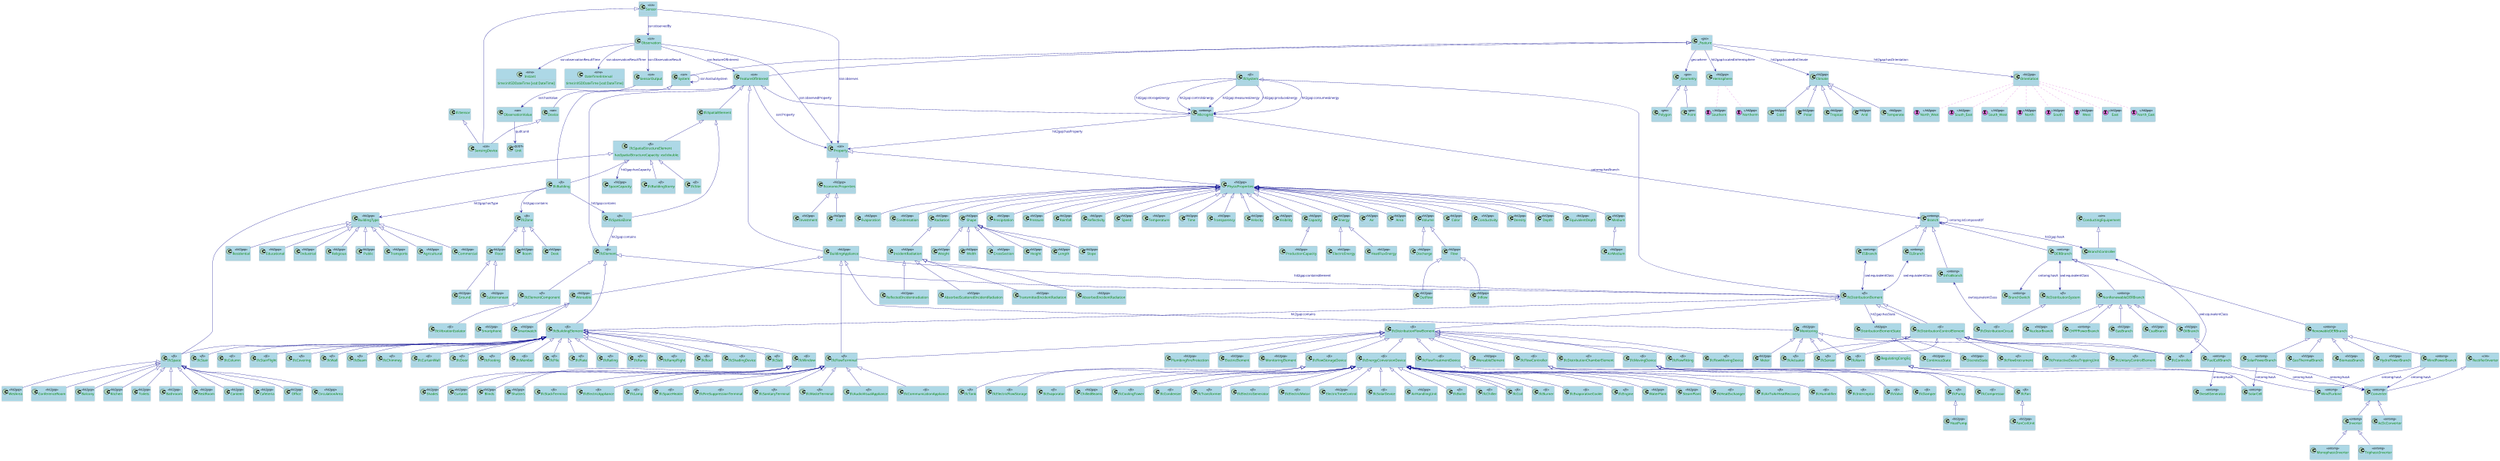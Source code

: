@startuml

scale 0.1

skinparam class {
  ArrowColor DarkBlue
  ArrowFontColor DarkBlue
  BackgroundColor LightBlue
  BorderColor DarkGrey
}
skinparam dpi 300
skinparam stereotypeCBackgroundColor Wheat
skinparam classAttributeFontColor  Green

/'
 Definition of the classes referring the SSN-core part
'/
class System <<ssn>>
class Device <<ssn>>
class SensingDevice <<ssn>>
class Sensor <<ssn>>
class Observation <<ssn>>
class FeatureOfInterest <<ssn>>
class Property <<ssn>>
class SensorOutput <<ssn>>
class ObservationValue <<ssn>>
class Instant <<time>>{
    time:inXSDDateTime [xsd:DateTime]
}
class DateTimeInterval <<time>>{
    time:inXSDDateTime [xsd:DateTime]
}
class Unit <<QUDT>>


/'
  Definition of the Geo-core part
'/
class _Feature <<geo>>
class _Geometry <<geo>>
class Point <<geo>>
class Polygon <<geo>>
class Hemisphere <<hit2gap>>
class Climate <<hit2gap>>
class Northerm <<(I,orchid),hit2gap>>
class Southern <<(I,orchid),hit2gap>>
class Tropical <<hit2gap>>
class Arid <<hit2gap>>
class Temperate <<hit2gap>>
class Cold <<hit2gap>>
class Polar <<hit2gap>>


/'
  Definition of the Feature of interest classes
'/
class BuildingType <<hit2gap>>
class IfcBuilding <<ifc>>
class IfcElement <<ifc>>
class IfcBuildingElement <<ifc>>
class IfcSpatialStructureElement <<ifc>>{
  hasSpatialStructureCapacity: xsd:double;
}

class IfcElementComponent <<ifc>>
class IfcDistributionControlElement <<ifc>>
class IfcDistributionFlowElement <<ifc>>
class IfcZone <<ifc>>
class IfcSpatialZone <<ifc>>
class Orientation <<hit2gap>>

class North <<(I,orchid),hit2gap>>
class South <<(I,orchid),hit2gap>>
class West <<(I,orchid),hit2gap>>
class East <<(I,orchid),hit2gap>>
class North_East <<(I,orchid),hit2gap>>
class North_West <<(I,orchid),hit2gap>>
class South_East <<(I,orchid),hit2gap>>
class South_West <<(I,orchid),hit2gap>>

class BuildingAppliance <<hit2gap>>

/'
  Building types class definition
'/
class Agricultural <<hit2gap>>
class Commercial <<hit2gap>>
class Residential  <<hit2gap>>
class Educational <<hit2gap>>
class Industrial <<hit2gap>>
class Religious <<hit2gap>>
class Public <<hit2gap>>
class Transports <<hit2gap>>

/'
  Building Zones types definition
'/

class Room <<hit2gap>>
class Floor <<hit2gap>>
class Desk <<hit2gap>>
class Subterranean <<hit2gap>>
class Ground <<hit2gap>>


/'
 Definition of Building Elements subclasses
'/

class IfcBeam <<ifc>>
class IfcChimmey <<ifc>>
class IfcColumn <<ifc>>
class IfcCovering <<ifc>>
class IfcCurtainWall <<ifc>>
class IfcDoor <<ifc>>
class IfcFooting <<ifc>>
class IfcMember <<ifc>>
class IfcPile <<ifc>>
class IfcPlate <<ifc>>
class IfcRailing <<ifc>>
class IfcRamp <<ifc>>
class IfcRampFlight <<ifc>>
class IfcRoof <<ifc>>
class IfcShadingDevice <<ifc>>
class IfcSlab <<ifc>>
class IfcStair <<ifc>>
class IfcStairFlight <<ifc>>
class IfcWall <<ifc>>
class IfcWindow <<ifc>>
class IfcSpace <<ifc>>

/'
  Definition of the types of Sensors
'/

class IfcActuator <<ifc>>
class IfcAlarm <<ifc>>
class IfcController <<ifc>>
class IfcFlowInstrument <<ifc>>
class IfcProtectiveDeviceTrippingUnit <<ifc>>
class IfcSensor <<ifc>>
class IfcUnitaryControlElement <<ifc>>
class Meter <<hit2gap>>

/'
 Definition of Spaces  Types
'/

class Office <<hit2gap>>
class CirculationArea <<hit2gap>>
class WetArea <<hit2gap>>
class ConferenceRoom <<hit2gap>>
class Balcony <<hit2gap>>
class Kitchen <<hit2gap>>
class Toilets <<hit2gap>>
class Bathroom <<hit2gap>>
class RestRoom <<hit2gap>>
class Canteen <<hit2gap>>
class Cafeteria <<hit2gap>>

/'
 Definition of IfcWindows
'/

class Curtains <<hit2gap>>
class Blinds <<hit2gap>>
class Shutters <<hit2gap>>
class Shades <<hit2gap>>

/'
  Definition of microgrid part
'/

class IfcSystem <<ifc>>
class Microgrid <<ontomg>>
class  Branch <<ontomg>>
class ESBranch <<ontomg>>
class DERBranch <<ontomg>>
class ELBranch <<ontomg>>
class InfraBranch <<ontomg>>

class BranchSwitch <<ontomg>>
class NonRenewableDERBranch <<ontomg>>
class RenewableDERBranch <<ontomg>>
class SolarPowerBranch <<ontomg>>
class WindPowerBranch <<ontomg>>
class Converter <<ontomg>>
class Inverter <<ontomg>>
class AcDcConverter <<ontomg>>
class WindTurbine <<ontomg>>
class SolarCell <<ontomg>>
class FuelCellBranch <<ontomg>>
class CHPPPowerBranch <<ontomg>>
class DieselGenerator <<ontomg>>
class MonophasicInverter <<ontomg>>
class TriphasicInverter <<ontomg>>

class ConductingEquipement <<cim>>
class RectifierInverter <<cim>>

class HydroPowerBranch <<hit2gap>>
class GeoThermalBranch <<hit2gap>>
class BiomassBranch <<hit2gap>>
class OilBranch <<hit2gap>>
class GasBranch <<hit2gap>>
class CoalBranch <<hit2gap>>
class NuclearBranch <<hit2gap>>

class IfcDistributionCircuit <<ifc>>
class IfcDistributionSystem <<ifc>>


/'
  Definition of DistributionFlow Element
'/
class PlumbingFireProtection <<hit2gap>>
class ElectricElement <<hit2gap>>
class MonitoringElement <<hit2gap>>
class WereableElement <<hit2gap>>
class IfcDistributionChamberElement <<ifc>>
class IfcEnergyConversionDevice <<ifc>>
class IfcFlowController <<ifc>>
class IfcFlowFitting <<ifc>>
class IfcFlowMovingDevice <<ifc>>
class IfcFlowTerminal <<ifc>>
class IfcMovingDevice <<ifc>>
class IfcFlowStorageDevice <<ifc>>
class IfcFlowTreatmentDevice <<ifc>>

/'
  Definition of the Energy Conversion Device
'/

class AirHandlingUnit <<hit2gap>>
class IfcBoiler <<ifc>>
class IfcChiller <<ifc>>
class IfcCoil <<ifc>>
class IfcBurner <<ifc>>
class IfcCoil <<ifc>>
class IfcEvaporativeCooler <<ifc>>
class IfcEngine <<ifc>>
class WaterPlant <<hit2gap>>
class SteamPlant <<hit2gap>>
class IfcHeatExchanger <<ifc>>
class IfcAirToAirHeatRecovery <<ifc>>
class IfcHumidifier <<ifc>>
class IfcEvaporator <<ifc>>
class ChilledBeams <<hit2gap>>
class IfcCoolingTower <<ifc>>
class IfcCondenser <<ifc>>
class IfcTransformer <<ifc>>
class IfcElectricGenerator <<ifc>>
class IfcElectricMotor <<ifc>>
class ElectricTimeControl <<hit2gap>>
class IfcSolarDevice <<ifc>>

/'
 Definition of the Energy Conversion Device
'/
class AirHandlingUnit <<hit2gap>>
class IfcBoiler <<ifc>>
class IfcChiller <<ifc>>
class IfcCoil <<ifc>>
class IfcBurner <<ifc>>
class IfcCoil <<ifc>>
class IfcEvaporativeCooler <<ifc>>
class IfcEngine <<ifc>>
class WaterPlant <<hit2gap>>
class SteamPlant <<hit2gap>>
class IfcHeatExchanger <<ifc>>
class IfcAirToAirHeatRecovery <<ifc>>
class IfcHumidifier <<ifc>>
class IfcEvaporator <<ifc>>
class ChilledBeams <<hit2gap>>
class IfcCoolingTower <<ifc>>
class IfcCondenser <<ifc>>
class IfcTransformer <<ifc>>
class IfcElectricGenerator <<ifc>>
class IfcElectricMotor <<ifc>>
class ElectricTimeControl <<hit2gap>>
class IfcSolarDevice <<ifc>>

/'
 Definition of the Element Component Devices
'/
class IfcVibrationIsolator <<ifc>>

/'
 Definition of the Flow Terminal Devices
'/

class IfcSpaceHeater <<ifc>>
class IfcFireSuppressionTerminal <<ifc>>
class IfcSanitaryTerminal <<ifc>>
class IfcStackTerminal <<ifc>>
class IfcWasteTerminal <<ifc>>
class IfcAudioVisualAppliance <<ifc>>
class IfcCommunicationAppliance <<ifc>>
class IfcElectricAppliance <<ifc>>
class IfcLamp <<ifc>>

/'
 Definition of the Moving Devices
'/

class IfcCompressor <<ifc>>
class IfcFan <<ifc>>
class FanCoilUnit <<hit2gap>>
class IfcPump <<ifc>>
class HeatPump <<hit2gap>>

/'
  Definition of the Flow Storage Device
'/
class IfcTank <<ifc>>
class IfcElectricFlowStorage <<ifc>>

/'
 Definition of the Flow Controller
'/
class IfcValve <<ifc>>
class IfcDamper <<ifc>>

/'
 Definition of the Treatment Devices
'/
class IfcInterceptor <<ifc>>


/'
  Definition of building elements (systems)
'/

class Monitoring <<hit2gap>>
class Wereable <<hit2gap>>
class Smartwatch <<hit2gap>>
class Smartphone <<hit2gap>>

/'
  Definition of the Properties Medium
'/

class EconomicProperties <<hit2gap>>
class PhysicProperties <<hit2gap>>

class Cost <<hit2gap>>
class Investment <<hit2gap>>

class Air <<hit2gap>>
class Area <<hit2gap>>
class Capacity <<hit2gap>>
class ProductionCapacity <<hit2gap>>
class Color <<hit2gap>>
class Conductivity <<hit2gap>>
class Density <<hit2gap>>
class Depth <<hit2gap>>
class EquivalentDepth <<hit2gap>>
class Energy <<hit2gap>>
class ElectricEnergy <<hit2gap>>
class HeatFluxEnergy <<hit2gap>>
class Evaporation <<hit2gap>>
class Condensation <<hit2gap>>
class Medium <<hit2gap>>
class Precipitation <<hit2gap>>
class Pressure <<hit2gap>>
class Radiation <<hit2gap>>
class IncidentRadiation <<hit2gap>>
class AbsorbedIncidentRadiation <<hit2gap>>
class ReflectedIncidentradiation <<hit2gap>>
class AbsorbedScatteredIncidentRadiation <<hit2gap>>
class TransmittedIncidentRadiation <<hit2gap>>
class Rainfall <<hit2gap>>
class Reflectivity <<hit2gap>>
class Shape <<hit2gap>>
class CrossSection <<hit2gap>>
class Height <<hit2gap>>
class Length <<hit2gap>>
class Slope <<hit2gap>>
class Weight <<hit2gap>>
class Width <<hit2gap>>
class Speed <<hit2gap>>
class Temperature  <<hit2gap>>
class Time <<hit2gap>>
class Transparency <<hit2gap>>
class Velocity <<hit2gap>>
class Visibility <<hit2gap>>
class Volume <<hit2gap>>
class Discharge <<hit2gap>>
class Flow <<hit2gap>>
class Inflow <<hit2gap>>
class Outflow <<hit2gap>>
class AirMedium <<hit2gap>>


class IfcDistributionElement <<ifc>>
class DistributionElementState <<hit2gap>>
class DiscreteState <<hit2gap>>
class ContinousState <<hit2gap>>

class IfcBuildingStorey <<ifc>>
class IfcSite <<ifc>>
class IfcSpace <<ifc>>

class SpaceCapacity <<hit2gap>>

/'
 Definition of the SSN model to model the sensor observation of the building
 facilities
'/

System --> System: ssn:hasSubSystem
System <|-- Device
Device <|-- SensingDevice
Sensor <|-- SensingDevice
ifcSensor <|-- SensingDevice
Sensor --> Observation: ssn:observedBy
Sensor --> Property: ssn:observes
Observation --> FeatureOfInterest: ssn:featureOfInterest
Observation --> Property: ssn:observedProperty
FeatureOfInterest --> Property: ssn:Property
Observation --> SensorOutput: ssn:ObservationResult
SensorOutput --> ObservationValue: ssn:hasValue
ObservationValue --> Unit: qudt:unit
Observation --> Instant: ssn:observationResultTime
Observation --> DateTimeInterval: ssn:observationResultTime

/'
  Definition of the geospatial part using GeoOWL ontology
'/

_Feature --> _Geometry: geo:where
_Geometry <|-- Point
_Geometry <|-- Polygon

_Feature <|-- FeatureOfInterest
_Feature <|-- System

_Feature --> Hemisphere: hit2gap:locatedInHemisphere
_Feature --> Climate: hit2gap:locatedInClimate

Hemisphere ..[#orchid] Northerm
Hemisphere ..[#orchid] Southern

Climate <|-- Tropical
Climate <|-- Arid
Climate <|-- Temperate
Climate <|-- Cold
Climate <|-- Polar

/'
  Definition of the types of FoIs
'/

FeatureOfInterest <|-- IfcBuilding
FeatureOfInterest <|-- BuildingAppliance
FeatureOfInterest <|-- IfcElement
FeatureOfInterest <|-- IfcSpatialElement

IfcSpatialStructureElement <|-- IfcBuilding
IfcSpatialElement <|-- IfcSpatialStructureElement



IfcSpatialStructureElement <|-- IfcBuildingStorey
IfcSpatialStructureElement <|-- IfcSite
IfcSpatialStructureElement <|-- IfcSpace


IfcSpatialElement <|-- IfcSpatialZone

IfcSpatialStructureElement --> SpaceCapacity: hit2gap:hasCapacity

BuildingAppliance --> IfcDistributionElement: hit2gap:containsElement

IfcBuilding -->IfcSpatialZone: hit2gap:contains
IfcBuilding -->IfcZone: hit2gap:contains
IfcSpatialZone --> IfcElement: hit2gap:contains

IfcElement <|-- IfcDistributionElement
IfcElement <|-- IfcBuildingElement
IfcElement <|-- IfcElementComponent

IfcDistributionElement <|-- IfcDistributionControlElement
IfcDistributionElement <|-- IfcDistributionFlowElement

IfcDistributionElement --> DistributionElementState: hit2gap:hasState
DistributionElementState <|-- ContinousState
DistributionElementState <|-- DiscreteState

IfcDistributionElement --> IfcBuildingElement: hit2gap:contains

BuildingType <|-- Agricultural
BuildingType <|-- Commercial
BuildingType <|-- Residential
BuildingType <|-- Educational
BuildingType <|-- Industrial
BuildingType <|-- Religious
BuildingType <|-- Public
BuildingType <|-- Transports

IfcBuilding --> BuildingType: hit2gap:hasType

BuildingAppliance <|-- IfcFlowTerminal
BuildingAppliance <|-- Monitoring
BuildingAppliance <|-- Wereable

Wereable <|-- Smartwatch
Wereable <|-- Smartphone

Monitoring <|-- IfcSensor
Monitoring <|-- IfcActuator
Monitoring <|-- IfcAlarm
Monitoring <|-- IfcController
Monitoring <|-- Meter

IfcZone <|-- Room
IfcZone <|-- Floor
IfcZone <|-- Desk

Floor <|-- Subterranean
Floor <|-- Ground

IfcBuildingElement <|-- IfcBeam
IfcBuildingElement <|-- IfcChimmey
IfcBuildingElement <|-- IfcColumn
IfcBuildingElement <|-- IfcCovering
IfcBuildingElement <|-- IfcCurtainWall
IfcBuildingElement <|-- IfcDoor
IfcBuildingElement <|-- IfcFooting
IfcBuildingElement <|-- IfcMember
IfcBuildingElement <|-- IfcPile
IfcBuildingElement <|-- IfcPlate
IfcBuildingElement <|-- IfcRailing
IfcBuildingElement <|-- IfcRamp
IfcBuildingElement <|-- IfcRampFlight
IfcBuildingElement <|-- IfcRoof
IfcBuildingElement <|-- IfcShadingDevice
IfcBuildingElement <|-- IfcSlab
IfcBuildingElement <|-- IfcStair
IfcBuildingElement <|-- IfcStairFlight
IfcBuildingElement <|-- IfcWall
IfcBuildingElement <|-- IfcWindow
IfcBuildingElement <|-- IfcSpace


IfcSpace <|-- Office
IfcSpace <|-- CirculationArea
IfcSpace <|-- WetArea
IfcSpace <|-- ConferenceRoom
IfcSpace <|-- Balcony
IfcSpace <|-- Kitchen
IfcSpace <|-- Toilets
IfcSpace <|-- Bathroom
IfcSpace <|-- RestRoom
IfcSpace <|-- Canteen
IfcSpace <|-- Cafeteria

IfcWindow <|-- Curtains
IfcWindow <|-- Blinds
IfcWindow <|-- Shutters
IfcWindow <|-- Shades

IfcDistributionElement <|-- IfcDistributionControlElement
IfcDistributionControlElement <|-- IfcActuator
IfcDistributionControlElement <|-- IfcAlarm
IfcDistributionControlElement <|-- IfcController
IfcDistributionControlElement <|-- IfcFlowInstrument
IfcDistributionControlElement <|-- IfcProtectiveDeviceTrippingUnit
IfcDistributionControlElement <|-- IfcSensor
IfcDistributionControlElement <|-- IfcUnitaryControlElement


_Feature --> Orientation: hit2gap:hasOrientation

Orientation..[#orchid] North
Orientation..[#orchid] South
Orientation..[#orchid] West
Orientation..[#orchid] East
Orientation..[#orchid] North_East
Orientation..[#orchid] North_West
Orientation..[#orchid] South_East
Orientation..[#orchid] South_West

/'
    Incorporation of micro-grid description to the building
'/

Microgrid --> Property: hit2gap:hasProperty
FeatureOfInterest <|-- Microgrid

Microgrid --> Branch: ontomg:hasBranch
Branch --> Branch: ontomg:isComposedOf
Branch <|-- ESBranch
Branch <|-- DERBranch
Branch <|-- ELBranch
Branch <|-- InfraBranch

Branch --> BranchController: hit2gap:hasA

IfcDistributionSystem<|-- IfcDistributionCircuit
BranchController <--> IfcController: owl:equivalentClass
ConductingEquipement <|-- BranchController
InfraBranch <--> IfcDistributionCircuit: owl:equivalentClass
DERBranch <--> IfcDistributionSystem: owl:equivalentClass
ESBranch <--> IfcDistributionElement: owl:equivalentClass
ELBranch <--> IfcDistributionElement: owl:equivalentClass

IfcSystem <|-- IfcDistributionElement

DERBranch --> BranchSwitch: ontomg:hasA
DERBranch<|-- RenewableDERBranch
DERBranch<|-- NonRenewableDERBranch

RenewableDERBranch <|-- SolarPowerBranch
RenewableDERBranch <|-- WindPowerBranch
RenewableDERBranch <|-- HydroPowerBranch
RenewableDERBranch <|-- GeoThermalBranch
RenewableDERBranch <|-- BiomassBranch

SolarPowerBranch--> SolarCell: ontomg:hasA
WindPowerBranch --> WindTurbine: ontomg:hasA

RegulatingCongEq <|-- WindTurbine
RegulatingCongEq <|-- SolarCell

SolarPowerBranch --> Converter: ontomg:hasA
WindPowerBranch --> Converter: ontomg:hasA

RectifierInverter <|-- Converter
Converter <|-- Inverter
Converter <|-- AcDcConverter

Inverter <|-- MonophasicInverter
Inverter <|-- TriphasicInverter


NonRenewableDERBranch <|-- OilBranch
NonRenewableDERBranch <|-- GasBranch
NonRenewableDERBranch <|-- CoalBranch
NonRenewableDERBranch <|-- NuclearBranch
OilBranch <|-- FuelCellBranch
NonRenewableDERBranch <|-- CHPPPowerBranch

FuelCellBranch --> Converter: ontomg:hasA
FuelCellBranch --> DieselGenerator: ontomg:hasA

IfcSystem --> Microgrid: hit2gap:produceEnergy
IfcSystem --> Microgrid: hit2gap:consumesEnergy
IfcSystem --> Microgrid: hit2gap:storageEnergy
IfcSystem --> Microgrid: hit2gap:controlsEnergy
IfcSystem --> Microgrid: hit2gap:measuresEnergy

/'
 Definiton of Mechanical Building Elements
'/

IfcDistributionFlowElement <|-- PlumbingFireProtection
IfcDistributionFlowElement <|-- ElectricElement
IfcDistributionFlowElement <|-- MonitoringElement
IfcDistributionFlowElement <|-- WereableElement
IfcDistributionFlowElement <|-- IfcDistributionChamberElement
IfcDistributionFlowElement <|-- IfcEnergyConversionDevice
IfcDistributionFlowElement <|-- IfcFlowController
IfcDistributionFlowElement <|-- IfcFlowFitting
IfcDistributionFlowElement <|-- IfcFlowMovingDevice
IfcDistributionFlowElement <|-- IfcFlowTerminal
IfcDistributionFlowElement <|-- IfcMovingDevice
IfcDistributionFlowElement <|-- IfcFlowStorageDevice
IfcDistributionFlowElement <|-- IfcFlowTreatmentDevice

IfcEnergyConversionDevice <|-- AirHandlingUnit
IfcEnergyConversionDevice <|-- IfcBoiler
IfcEnergyConversionDevice <|-- IfcChiller
IfcEnergyConversionDevice <|-- IfcCoil
IfcEnergyConversionDevice <|-- IfcBurner
IfcEnergyConversionDevice <|-- IfcCoil
IfcEnergyConversionDevice <|-- IfcEvaporativeCooler
IfcEnergyConversionDevice <|-- IfcEngine
IfcEnergyConversionDevice <|-- WaterPlant
IfcEnergyConversionDevice <|-- SteamPlant
IfcEnergyConversionDevice <|-- IfcHeatExchanger
IfcEnergyConversionDevice <|-- IfcAirToAirHeatRecovery
IfcEnergyConversionDevice <|-- IfcHumidifier
IfcEnergyConversionDevice <|-- IfcEvaporator
IfcEnergyConversionDevice <|-- ChilledBeams
IfcEnergyConversionDevice <|-- IfcCoolingTower
IfcEnergyConversionDevice <|-- IfcCondenser
IfcEnergyConversionDevice <|-- IfcTransformer
IfcEnergyConversionDevice <|-- IfcElectricGenerator
IfcEnergyConversionDevice <|-- IfcElectricMotor
IfcEnergyConversionDevice <|-- ElectricTimeControl
IfcEnergyConversionDevice <|-- IfcSolarDevice

IfcElementComponent <|-- IfcVibrationIsolator

IfcFlowTerminal <|-- IfcSpaceHeater
IfcFlowTerminal <|-- IfcFireSuppressionTerminal
IfcFlowTerminal <|-- IfcSanitaryTerminal
IfcFlowTerminal <|-- IfcStackTerminal
IfcFlowTerminal <|-- IfcWasteTerminal
IfcFlowTerminal <|-- IfcAudioVisualAppliance
IfcFlowTerminal <|-- IfcCommunicationAppliance
IfcFlowTerminal <|-- IfcElectricAppliance
IfcFlowTerminal <|-- IfcLamp

IfcMovingDevice <|-- IfcCompressor
IfcMovingDevice <|-- IfcFan
IfcFan <|-- FanCoilUnit
IfcMovingDevice <|-- IfcPump
IfcPump <|-- HeatPump

IfcFlowStorageDevice <|-- IfcTank
IfcFlowStorageDevice <|-- IfcElectricFlowStorage

IfcFlowController <|-- IfcValve
IfcFlowController <|-- IfcDamper

IfcFlowTreatmentDevice <|-- IfcInterceptor


/'
  Definition of the properties hierarchy
'/

Property <|-- EconomicProperties
Property <|-- PhysicProperties

EconomicProperties <|-- Cost
EconomicProperties <|-- Investment

PhysicProperties <|-- Air
PhysicProperties <|-- Area
PhysicProperties <|-- Capacity
Capacity<|-- ProductionCapacity
PhysicProperties <|-- Color
PhysicProperties <|-- Conductivity
PhysicProperties <|-- Density
PhysicProperties <|-- Depth
PhysicProperties <|--EquivalentDepth
PhysicProperties <|-- Energy
Energy<|-- ElectricEnergy
Energy<|-- HeatFluxEnergy
PhysicProperties <|-- Evaporation
PhysicProperties <|-- Condensation
PhysicProperties <|-- Medium
PhysicProperties <|-- Precipitation
PhysicProperties <|-- Pressure
PhysicProperties <|-- Radiation
Radiation<|-- IncidentRadiation
IncidentRadiation<|-- AbsorbedIncidentRadiation
IncidentRadiation<|-- ReflectedIncidentradiation
IncidentRadiation<|-- AbsorbedScatteredIncidentRadiation
IncidentRadiation<|-- TransmittedIncidentRadiation
PhysicProperties <|-- Rainfall
PhysicProperties <|-- Reflectivity
PhysicProperties <|-- Shape
Shape<|-- CrossSection
Shape<|-- Height
Shape<|-- Length
Shape<|-- Slope
Shape<|-- Weight
Shape<|-- Width
PhysicProperties <|-- Speed
PhysicProperties <|-- Temperature
PhysicProperties <|-- Time
PhysicProperties <|-- Transparency
PhysicProperties <|-- Velocity
PhysicProperties <|-- Visibility
PhysicProperties <|-- Volume
Volume<|-- Discharge
Volume<|-- Flow
Flow<|-- Inflow
Flow<|-- Outflow
Medium<|-- AirMedium

@enduml
